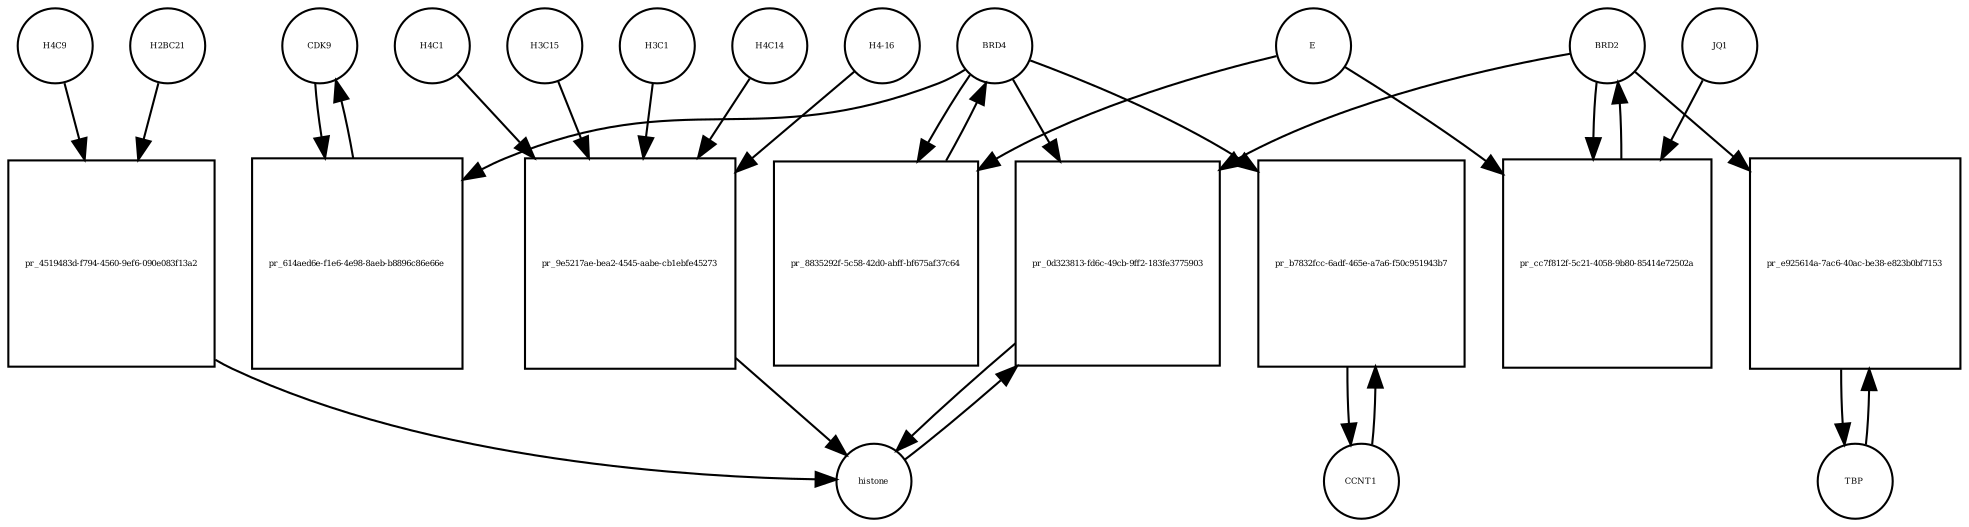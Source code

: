strict digraph  {
CDK9 [annotation="", bipartite=0, cls=macromolecule, fontsize=4, label=CDK9, shape=circle];
"pr_614aed6e-f1e6-4e98-8aeb-b8896c86e66e" [annotation="", bipartite=1, cls=process, fontsize=4, label="pr_614aed6e-f1e6-4e98-8aeb-b8896c86e66e", shape=square];
BRD4 [annotation="", bipartite=0, cls=macromolecule, fontsize=4, label=BRD4, shape=circle];
CCNT1 [annotation="", bipartite=0, cls=macromolecule, fontsize=4, label=CCNT1, shape=circle];
"pr_b7832fcc-6adf-465e-a7a6-f50c951943b7" [annotation="", bipartite=1, cls=process, fontsize=4, label="pr_b7832fcc-6adf-465e-a7a6-f50c951943b7", shape=square];
histone [annotation="", bipartite=0, cls=complex, fontsize=4, label=histone, shape=circle];
"pr_0d323813-fd6c-49cb-9ff2-183fe3775903" [annotation="", bipartite=1, cls=process, fontsize=4, label="pr_0d323813-fd6c-49cb-9ff2-183fe3775903", shape=square];
BRD2 [annotation="", bipartite=0, cls=macromolecule, fontsize=4, label=BRD2, shape=circle];
"pr_8835292f-5c58-42d0-abff-bf675af37c64" [annotation="", bipartite=1, cls=process, fontsize=4, label="pr_8835292f-5c58-42d0-abff-bf675af37c64", shape=square];
E [annotation=urn_miriam_ncbiprotein_BCD58755, bipartite=0, cls=macromolecule, fontsize=4, label=E, shape=circle];
H4C14 [annotation="", bipartite=0, cls=macromolecule, fontsize=4, label=H4C14, shape=circle];
"pr_9e5217ae-bea2-4545-aabe-cb1ebfe45273" [annotation="", bipartite=1, cls=process, fontsize=4, label="pr_9e5217ae-bea2-4545-aabe-cb1ebfe45273", shape=square];
"H4-16" [annotation="", bipartite=0, cls=macromolecule, fontsize=4, label="H4-16", shape=circle];
H4C1 [annotation="", bipartite=0, cls=macromolecule, fontsize=4, label=H4C1, shape=circle];
H3C15 [annotation="", bipartite=0, cls=macromolecule, fontsize=4, label=H3C15, shape=circle];
H3C1 [annotation="", bipartite=0, cls=macromolecule, fontsize=4, label=H3C1, shape=circle];
"pr_cc7f812f-5c21-4058-9b80-85414e72502a" [annotation="", bipartite=1, cls=process, fontsize=4, label="pr_cc7f812f-5c21-4058-9b80-85414e72502a", shape=square];
JQ1 [annotation="", bipartite=0, cls=macromolecule, fontsize=4, label=JQ1, shape=circle];
TBP [annotation="", bipartite=0, cls=macromolecule, fontsize=4, label=TBP, shape=circle];
"pr_e925614a-7ac6-40ac-be38-e823b0bf7153" [annotation="", bipartite=1, cls=process, fontsize=4, label="pr_e925614a-7ac6-40ac-be38-e823b0bf7153", shape=square];
H4C9 [annotation="", bipartite=0, cls=macromolecule, fontsize=4, label=H4C9, shape=circle];
"pr_4519483d-f794-4560-9ef6-090e083f13a2" [annotation="", bipartite=1, cls=process, fontsize=4, label="pr_4519483d-f794-4560-9ef6-090e083f13a2", shape=square];
H2BC21 [annotation="", bipartite=0, cls=macromolecule, fontsize=4, label=H2BC21, shape=circle];
CDK9 -> "pr_614aed6e-f1e6-4e98-8aeb-b8896c86e66e"  [annotation="", interaction_type=consumption];
"pr_614aed6e-f1e6-4e98-8aeb-b8896c86e66e" -> CDK9  [annotation="", interaction_type=production];
BRD4 -> "pr_614aed6e-f1e6-4e98-8aeb-b8896c86e66e"  [annotation=urn_miriam_taxonomy_10090, interaction_type=catalysis];
BRD4 -> "pr_b7832fcc-6adf-465e-a7a6-f50c951943b7"  [annotation="", interaction_type=catalysis];
BRD4 -> "pr_0d323813-fd6c-49cb-9ff2-183fe3775903"  [annotation="urn_miriam_doi_10.1038%2Fnsmb.3228.|urn_miriam_doi_10.1016%2Fj.molcel.2008.01.018", interaction_type=catalysis];
BRD4 -> "pr_8835292f-5c58-42d0-abff-bf675af37c64"  [annotation="", interaction_type=consumption];
CCNT1 -> "pr_b7832fcc-6adf-465e-a7a6-f50c951943b7"  [annotation="", interaction_type=consumption];
"pr_b7832fcc-6adf-465e-a7a6-f50c951943b7" -> CCNT1  [annotation="", interaction_type=production];
histone -> "pr_0d323813-fd6c-49cb-9ff2-183fe3775903"  [annotation="", interaction_type=consumption];
"pr_0d323813-fd6c-49cb-9ff2-183fe3775903" -> histone  [annotation="", interaction_type=production];
BRD2 -> "pr_0d323813-fd6c-49cb-9ff2-183fe3775903"  [annotation="urn_miriam_doi_10.1038%2Fnsmb.3228.|urn_miriam_doi_10.1016%2Fj.molcel.2008.01.018", interaction_type=catalysis];
BRD2 -> "pr_cc7f812f-5c21-4058-9b80-85414e72502a"  [annotation="", interaction_type=consumption];
BRD2 -> "pr_e925614a-7ac6-40ac-be38-e823b0bf7153"  [annotation="urn_miriam_doi_10.1007%2Fs11010-006-9223-6", interaction_type=catalysis];
"pr_8835292f-5c58-42d0-abff-bf675af37c64" -> BRD4  [annotation="", interaction_type=production];
E -> "pr_8835292f-5c58-42d0-abff-bf675af37c64"  [annotation="urn_miriam_doi_10.1038%2Fs41586-020-2286-9", interaction_type=inhibition];
E -> "pr_cc7f812f-5c21-4058-9b80-85414e72502a"  [annotation="urn_miriam_doi_10.1038%2Fs41586-020-2286-9|urn_miriam_doi_10.1080%2F15592294.2018.1469891", interaction_type=inhibition];
H4C14 -> "pr_9e5217ae-bea2-4545-aabe-cb1ebfe45273"  [annotation="", interaction_type=consumption];
"pr_9e5217ae-bea2-4545-aabe-cb1ebfe45273" -> histone  [annotation="", interaction_type=production];
"H4-16" -> "pr_9e5217ae-bea2-4545-aabe-cb1ebfe45273"  [annotation="", interaction_type=consumption];
H4C1 -> "pr_9e5217ae-bea2-4545-aabe-cb1ebfe45273"  [annotation="", interaction_type=consumption];
H3C15 -> "pr_9e5217ae-bea2-4545-aabe-cb1ebfe45273"  [annotation="", interaction_type=consumption];
H3C1 -> "pr_9e5217ae-bea2-4545-aabe-cb1ebfe45273"  [annotation="", interaction_type=consumption];
"pr_cc7f812f-5c21-4058-9b80-85414e72502a" -> BRD2  [annotation="", interaction_type=production];
JQ1 -> "pr_cc7f812f-5c21-4058-9b80-85414e72502a"  [annotation="urn_miriam_doi_10.1038%2Fs41586-020-2286-9|urn_miriam_doi_10.1080%2F15592294.2018.1469891", interaction_type=inhibition];
TBP -> "pr_e925614a-7ac6-40ac-be38-e823b0bf7153"  [annotation="", interaction_type=consumption];
"pr_e925614a-7ac6-40ac-be38-e823b0bf7153" -> TBP  [annotation="", interaction_type=production];
H4C9 -> "pr_4519483d-f794-4560-9ef6-090e083f13a2"  [annotation="", interaction_type=consumption];
"pr_4519483d-f794-4560-9ef6-090e083f13a2" -> histone  [annotation="", interaction_type=production];
H2BC21 -> "pr_4519483d-f794-4560-9ef6-090e083f13a2"  [annotation="", interaction_type=consumption];
}
